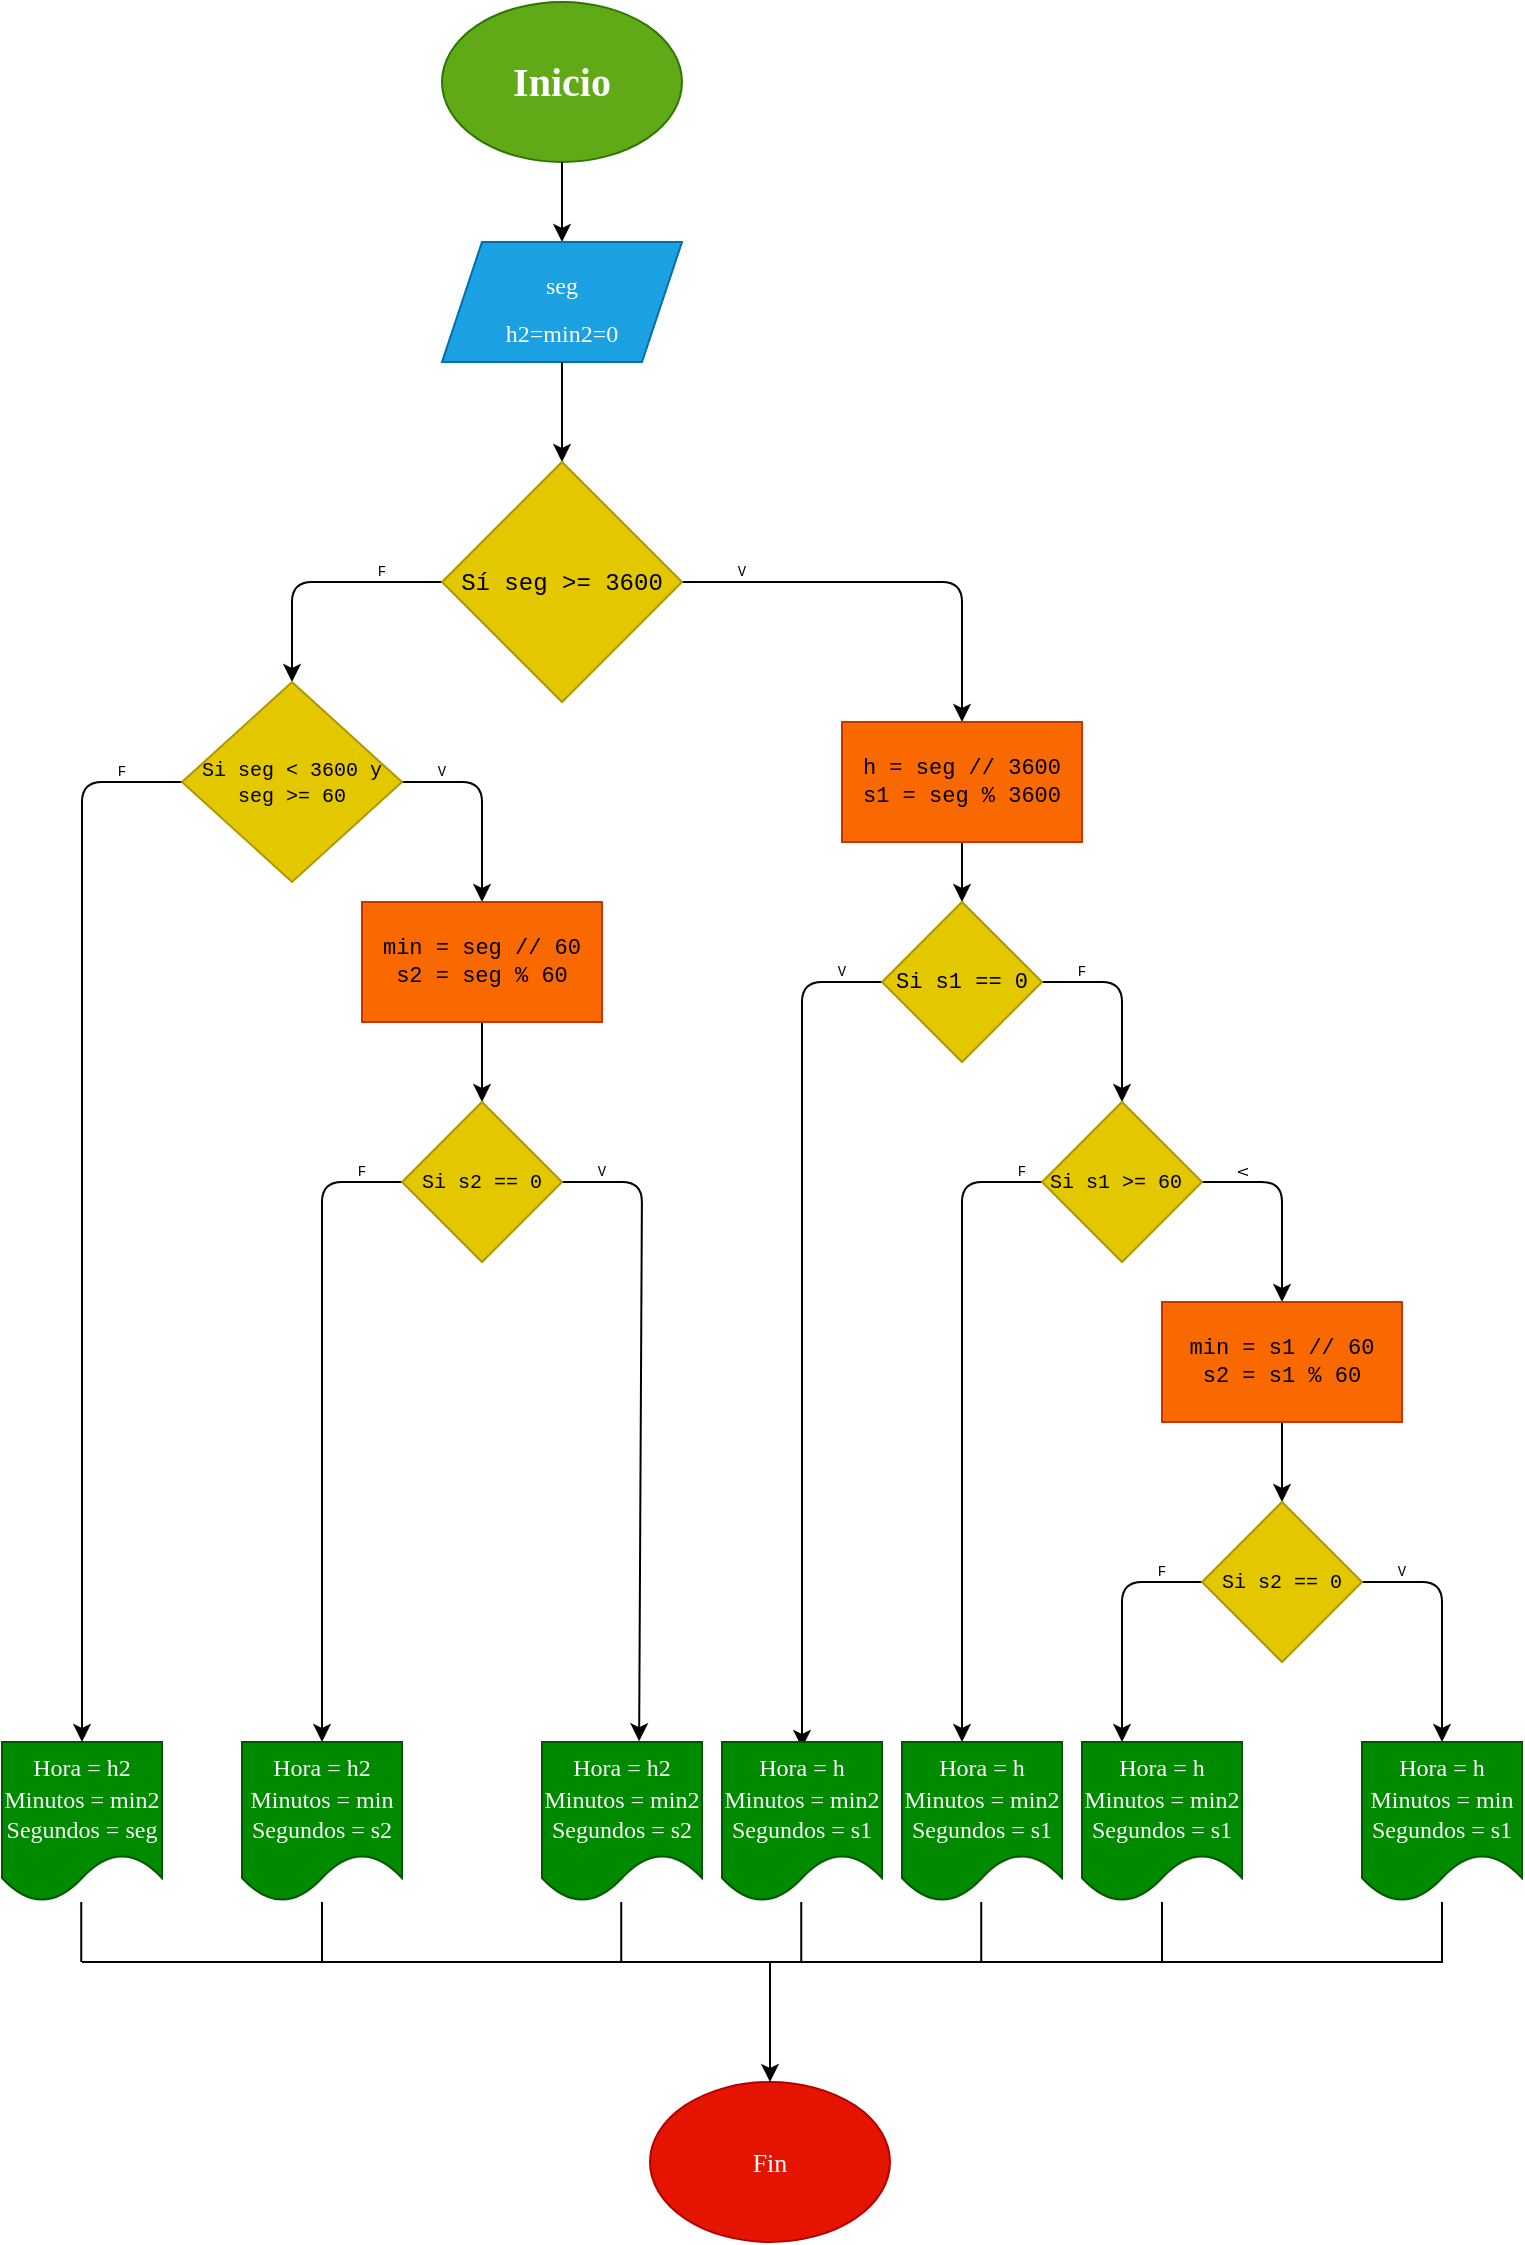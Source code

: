 <mxfile>
    <diagram id="dEsxjaJI9zJDPGA-cxC-" name="Página-1">
        <mxGraphModel dx="780" dy="567" grid="1" gridSize="10" guides="1" tooltips="1" connect="1" arrows="1" fold="1" page="1" pageScale="1" pageWidth="827" pageHeight="1169" math="0" shadow="0">
            <root>
                <mxCell id="0"/>
                <mxCell id="1" parent="0"/>
                <mxCell id="2" value="&lt;h2&gt;&lt;font face=&quot;Times New Roman&quot; style=&quot;font-size: 20px&quot; color=&quot;#ffffff&quot;&gt;Inicio&lt;/font&gt;&lt;/h2&gt;" style="ellipse;whiteSpace=wrap;html=1;fillColor=#60a917;fontColor=#ffffff;strokeColor=#2D7600;" parent="1" vertex="1">
                    <mxGeometry x="250" y="10" width="120" height="80" as="geometry"/>
                </mxCell>
                <mxCell id="3" value="" style="endArrow=classic;html=1;fontFamily=Times New Roman;fontSize=20;fontColor=#FFFFFF;exitX=0.5;exitY=1;exitDx=0;exitDy=0;" parent="1" edge="1">
                    <mxGeometry width="50" height="50" relative="1" as="geometry">
                        <mxPoint x="310" y="90.0" as="sourcePoint"/>
                        <mxPoint x="310" y="130" as="targetPoint"/>
                    </mxGeometry>
                </mxCell>
                <mxCell id="4" value="&lt;font style=&quot;font-size: 12px&quot;&gt;seg&lt;br&gt;h2=min2=0&lt;br&gt;&lt;/font&gt;" style="shape=parallelogram;perimeter=parallelogramPerimeter;whiteSpace=wrap;html=1;fixedSize=1;fontFamily=Times New Roman;fontSize=20;fontColor=#ffffff;fillColor=#1ba1e2;strokeColor=#006EAF;" parent="1" vertex="1">
                    <mxGeometry x="250" y="130" width="120" height="60" as="geometry"/>
                </mxCell>
                <mxCell id="5" value="" style="endArrow=classic;html=1;fontFamily=Times New Roman;fontSize=20;fontColor=#FFFFFF;exitX=0.5;exitY=1;exitDx=0;exitDy=0;" parent="1" source="4" edge="1">
                    <mxGeometry width="50" height="50" relative="1" as="geometry">
                        <mxPoint x="290" y="260" as="sourcePoint"/>
                        <mxPoint x="310" y="240" as="targetPoint"/>
                    </mxGeometry>
                </mxCell>
                <mxCell id="9" value="&lt;font style=&quot;font-size: 12px&quot;&gt;Hora = h2&lt;br&gt;Minutos = min2&lt;br&gt;Segundos = seg&lt;/font&gt;" style="shape=document;whiteSpace=wrap;html=1;boundedLbl=1;fontFamily=Times New Roman;fontSize=13;fontColor=#ffffff;fillColor=#008a00;strokeColor=#005700;" parent="1" vertex="1">
                    <mxGeometry x="30" y="880" width="80" height="80" as="geometry"/>
                </mxCell>
                <mxCell id="11" value="Fin" style="ellipse;whiteSpace=wrap;html=1;fontFamily=Times New Roman;fontSize=13;fontColor=#ffffff;fillColor=#e51400;strokeColor=#B20000;" parent="1" vertex="1">
                    <mxGeometry x="354" y="1050" width="120" height="80" as="geometry"/>
                </mxCell>
                <mxCell id="13" style="edgeStyle=none;html=1;exitX=1;exitY=0.5;exitDx=0;exitDy=0;" parent="1" source="12" edge="1">
                    <mxGeometry relative="1" as="geometry">
                        <mxPoint x="510" y="370" as="targetPoint"/>
                        <Array as="points">
                            <mxPoint x="430" y="300"/>
                            <mxPoint x="510" y="300"/>
                            <mxPoint x="510" y="330"/>
                        </Array>
                    </mxGeometry>
                </mxCell>
                <mxCell id="14" style="edgeStyle=none;html=1;exitX=0;exitY=0.5;exitDx=0;exitDy=0;entryX=0.5;entryY=0;entryDx=0;entryDy=0;" parent="1" source="12" edge="1" target="15">
                    <mxGeometry relative="1" as="geometry">
                        <mxPoint x="190" y="360" as="targetPoint"/>
                        <Array as="points">
                            <mxPoint x="175" y="300"/>
                        </Array>
                    </mxGeometry>
                </mxCell>
                <mxCell id="12" value="&lt;font face=&quot;Courier New&quot;&gt;Sí seg &amp;gt;= 3600&lt;/font&gt;" style="rhombus;whiteSpace=wrap;html=1;fillColor=#e3c800;fontColor=#000000;strokeColor=#B09500;" parent="1" vertex="1">
                    <mxGeometry x="250" y="240" width="120" height="120" as="geometry"/>
                </mxCell>
                <mxCell id="16" style="edgeStyle=none;html=1;fontFamily=Courier New;fontSize=7;entryX=0.5;entryY=0;entryDx=0;entryDy=0;" parent="1" source="15" target="27" edge="1">
                    <mxGeometry relative="1" as="geometry">
                        <mxPoint x="270" y="440" as="targetPoint"/>
                        <Array as="points">
                            <mxPoint x="270" y="400"/>
                        </Array>
                    </mxGeometry>
                </mxCell>
                <mxCell id="17" style="edgeStyle=none;html=1;fontFamily=Courier New;fontSize=7;entryX=0.5;entryY=0;entryDx=0;entryDy=0;" parent="1" source="15" edge="1" target="9">
                    <mxGeometry relative="1" as="geometry">
                        <mxPoint x="110" y="880" as="targetPoint"/>
                        <Array as="points">
                            <mxPoint x="70" y="400"/>
                        </Array>
                    </mxGeometry>
                </mxCell>
                <mxCell id="15" value="&lt;font face=&quot;Courier New&quot; style=&quot;font-size: 10px;&quot;&gt;Si seg &amp;lt; 3600 y seg &amp;gt;= 60&lt;/font&gt;" style="rhombus;whiteSpace=wrap;html=1;fillColor=#e3c800;fontColor=#000000;strokeColor=#B09500;fontSize=10;" parent="1" vertex="1">
                    <mxGeometry x="120" y="350" width="110" height="100" as="geometry"/>
                </mxCell>
                <mxCell id="19" value="F" style="text;html=1;strokeColor=none;fillColor=none;align=center;verticalAlign=middle;whiteSpace=wrap;rounded=0;fontFamily=Courier New;fontSize=7;" parent="1" vertex="1">
                    <mxGeometry x="190" y="280" width="60" height="30" as="geometry"/>
                </mxCell>
                <mxCell id="20" value="V" style="text;html=1;strokeColor=none;fillColor=none;align=center;verticalAlign=middle;whiteSpace=wrap;rounded=0;fontFamily=Courier New;fontSize=7;" parent="1" vertex="1">
                    <mxGeometry x="370" y="280" width="60" height="30" as="geometry"/>
                </mxCell>
                <mxCell id="22" value="V" style="text;html=1;strokeColor=none;fillColor=none;align=center;verticalAlign=middle;whiteSpace=wrap;rounded=0;fontFamily=Courier New;fontSize=7;" parent="1" vertex="1">
                    <mxGeometry x="200" y="380" width="100" height="30" as="geometry"/>
                </mxCell>
                <mxCell id="23" value="F" style="text;html=1;strokeColor=none;fillColor=none;align=center;verticalAlign=middle;whiteSpace=wrap;rounded=0;fontFamily=Courier New;fontSize=7;" parent="1" vertex="1">
                    <mxGeometry x="60" y="380" width="60" height="30" as="geometry"/>
                </mxCell>
                <mxCell id="29" value="" style="edgeStyle=none;html=1;fontFamily=Courier New;fontSize=7;" parent="1" source="27" target="28" edge="1">
                    <mxGeometry relative="1" as="geometry"/>
                </mxCell>
                <mxCell id="27" value="min = seg // 60&lt;br style=&quot;font-size: 11px;&quot;&gt;s2 = seg % 60" style="rounded=0;whiteSpace=wrap;html=1;fontFamily=Courier New;fontSize=11;fillColor=#fa6800;fontColor=#000000;strokeColor=#C73500;" parent="1" vertex="1">
                    <mxGeometry x="210" y="460" width="120" height="60" as="geometry"/>
                </mxCell>
                <mxCell id="31" style="edgeStyle=none;html=1;exitX=0;exitY=0.5;exitDx=0;exitDy=0;fontFamily=Courier New;fontSize=7;entryX=0.5;entryY=0;entryDx=0;entryDy=0;" parent="1" source="28" edge="1" target="59">
                    <mxGeometry relative="1" as="geometry">
                        <mxPoint x="190" y="880" as="targetPoint"/>
                        <Array as="points">
                            <mxPoint x="190" y="600"/>
                        </Array>
                    </mxGeometry>
                </mxCell>
                <mxCell id="32" style="edgeStyle=none;html=1;fontFamily=Courier New;fontSize=7;entryX=0.607;entryY=-0.005;entryDx=0;entryDy=0;entryPerimeter=0;" parent="1" source="28" edge="1" target="60">
                    <mxGeometry relative="1" as="geometry">
                        <mxPoint x="350" y="880.738" as="targetPoint"/>
                        <Array as="points">
                            <mxPoint x="350" y="600"/>
                        </Array>
                    </mxGeometry>
                </mxCell>
                <mxCell id="28" value="Si s2 == 0" style="rhombus;whiteSpace=wrap;html=1;fontSize=10;fontFamily=Courier New;rounded=0;fillColor=#e3c800;fontColor=#000000;strokeColor=#B09500;" parent="1" vertex="1">
                    <mxGeometry x="230" y="560" width="80" height="80" as="geometry"/>
                </mxCell>
                <mxCell id="35" value="" style="edgeStyle=none;html=1;fontFamily=Courier New;fontSize=7;" parent="1" source="33" target="34" edge="1">
                    <mxGeometry relative="1" as="geometry"/>
                </mxCell>
                <mxCell id="33" value="&lt;span style=&quot;font-size: 11px;&quot;&gt;h = seg // 3600&lt;/span&gt;&lt;br style=&quot;font-size: 11px;&quot;&gt;&lt;span style=&quot;font-size: 11px;&quot;&gt;s1 = seg % 3600&lt;/span&gt;" style="whiteSpace=wrap;html=1;fontFamily=Courier New;fontSize=11;fillColor=#fa6800;fontColor=#000000;strokeColor=#C73500;" parent="1" vertex="1">
                    <mxGeometry x="450" y="370" width="120" height="60" as="geometry"/>
                </mxCell>
                <mxCell id="36" style="edgeStyle=none;html=1;fontFamily=Courier New;fontSize=7;" parent="1" source="34" edge="1">
                    <mxGeometry relative="1" as="geometry">
                        <mxPoint x="590" y="560" as="targetPoint"/>
                        <Array as="points">
                            <mxPoint x="590" y="500"/>
                        </Array>
                    </mxGeometry>
                </mxCell>
                <mxCell id="37" style="edgeStyle=none;html=1;fontFamily=Courier New;fontSize=7;" parent="1" source="34" edge="1">
                    <mxGeometry relative="1" as="geometry">
                        <mxPoint x="430" y="882.954" as="targetPoint"/>
                        <Array as="points">
                            <mxPoint x="430" y="500"/>
                        </Array>
                    </mxGeometry>
                </mxCell>
                <mxCell id="34" value="Si s1 == 0" style="rhombus;whiteSpace=wrap;html=1;fontSize=11;fontFamily=Courier New;fillColor=#e3c800;fontColor=#000000;strokeColor=#B09500;" parent="1" vertex="1">
                    <mxGeometry x="470" y="460" width="80" height="80" as="geometry"/>
                </mxCell>
                <mxCell id="49" style="edgeStyle=none;html=1;fontFamily=Courier New;fontSize=7;entryX=0.5;entryY=0;entryDx=0;entryDy=0;" parent="1" source="51" target="55" edge="1">
                    <mxGeometry relative="1" as="geometry">
                        <mxPoint x="670" y="640" as="targetPoint"/>
                        <Array as="points">
                            <mxPoint x="670" y="600"/>
                        </Array>
                    </mxGeometry>
                </mxCell>
                <mxCell id="50" style="edgeStyle=none;html=1;fontFamily=Courier New;fontSize=7;" parent="1" source="51" edge="1">
                    <mxGeometry relative="1" as="geometry">
                        <mxPoint x="510" y="880" as="targetPoint"/>
                        <Array as="points">
                            <mxPoint x="510" y="600"/>
                        </Array>
                    </mxGeometry>
                </mxCell>
                <mxCell id="51" value="&lt;font face=&quot;Courier New&quot; style=&quot;font-size: 10px;&quot;&gt;Si s1 &amp;gt;= 60&amp;nbsp;&lt;/font&gt;" style="rhombus;whiteSpace=wrap;html=1;fillColor=#e3c800;fontColor=#000000;strokeColor=#B09500;fontSize=10;" parent="1" vertex="1">
                    <mxGeometry x="550" y="560" width="80" height="80" as="geometry"/>
                </mxCell>
                <mxCell id="52" value="V" style="text;html=1;strokeColor=none;fillColor=none;align=center;verticalAlign=middle;whiteSpace=wrap;rounded=0;fontFamily=Courier New;fontSize=7;rotation=90;" parent="1" vertex="1">
                    <mxGeometry x="600" y="580" width="100" height="30" as="geometry"/>
                </mxCell>
                <mxCell id="53" value="F" style="text;html=1;strokeColor=none;fillColor=none;align=center;verticalAlign=middle;whiteSpace=wrap;rounded=0;fontFamily=Courier New;fontSize=7;" parent="1" vertex="1">
                    <mxGeometry x="510" y="580" width="60" height="30" as="geometry"/>
                </mxCell>
                <mxCell id="54" value="" style="edgeStyle=none;html=1;fontFamily=Courier New;fontSize=7;" parent="1" source="55" target="58" edge="1">
                    <mxGeometry relative="1" as="geometry"/>
                </mxCell>
                <mxCell id="55" value="min = s1 // 60&lt;br style=&quot;font-size: 11px;&quot;&gt;s2 = s1 % 60" style="rounded=0;whiteSpace=wrap;html=1;fontFamily=Courier New;fontSize=11;fillColor=#fa6800;fontColor=#000000;strokeColor=#C73500;" parent="1" vertex="1">
                    <mxGeometry x="610" y="660" width="120" height="60" as="geometry"/>
                </mxCell>
                <mxCell id="56" style="edgeStyle=none;html=1;exitX=0;exitY=0.5;exitDx=0;exitDy=0;fontFamily=Courier New;fontSize=7;" parent="1" source="58" edge="1">
                    <mxGeometry relative="1" as="geometry">
                        <mxPoint x="590" y="880" as="targetPoint"/>
                        <Array as="points">
                            <mxPoint x="590" y="800"/>
                        </Array>
                    </mxGeometry>
                </mxCell>
                <mxCell id="57" style="edgeStyle=none;html=1;fontFamily=Courier New;fontSize=7;" parent="1" source="58" edge="1">
                    <mxGeometry relative="1" as="geometry">
                        <mxPoint x="750" y="880" as="targetPoint"/>
                        <Array as="points">
                            <mxPoint x="750" y="800"/>
                        </Array>
                    </mxGeometry>
                </mxCell>
                <mxCell id="58" value="Si s2 == 0" style="rhombus;whiteSpace=wrap;html=1;fontSize=10;fontFamily=Courier New;rounded=0;fillColor=#e3c800;fontColor=#000000;strokeColor=#B09500;" parent="1" vertex="1">
                    <mxGeometry x="630" y="760" width="80" height="80" as="geometry"/>
                </mxCell>
                <mxCell id="59" value="&lt;font style=&quot;font-size: 12px&quot;&gt;Hora = h2&lt;br&gt;Minutos = min&lt;br&gt;Segundos = s2&lt;/font&gt;" style="shape=document;whiteSpace=wrap;html=1;boundedLbl=1;fontFamily=Times New Roman;fontSize=13;fontColor=#ffffff;fillColor=#008a00;strokeColor=#005700;" vertex="1" parent="1">
                    <mxGeometry x="150" y="880" width="80" height="80" as="geometry"/>
                </mxCell>
                <mxCell id="60" value="&lt;font style=&quot;font-size: 12px&quot;&gt;Hora = h2&lt;br&gt;Minutos = min2&lt;br&gt;Segundos = s2&lt;/font&gt;" style="shape=document;whiteSpace=wrap;html=1;boundedLbl=1;fontFamily=Times New Roman;fontSize=13;fontColor=#ffffff;fillColor=#008a00;strokeColor=#005700;" vertex="1" parent="1">
                    <mxGeometry x="300" y="880" width="80" height="80" as="geometry"/>
                </mxCell>
                <mxCell id="61" value="&lt;font style=&quot;font-size: 12px&quot;&gt;Hora = h&lt;br&gt;Minutos = min2&lt;br&gt;Segundos = s1&lt;/font&gt;" style="shape=document;whiteSpace=wrap;html=1;boundedLbl=1;fontFamily=Times New Roman;fontSize=13;fontColor=#ffffff;fillColor=#008a00;strokeColor=#005700;" vertex="1" parent="1">
                    <mxGeometry x="390" y="880" width="80" height="80" as="geometry"/>
                </mxCell>
                <mxCell id="62" value="&lt;font style=&quot;font-size: 12px&quot;&gt;Hora = h&lt;br&gt;Minutos = min2&lt;br&gt;Segundos = s1&lt;/font&gt;" style="shape=document;whiteSpace=wrap;html=1;boundedLbl=1;fontFamily=Times New Roman;fontSize=13;fontColor=#ffffff;fillColor=#008a00;strokeColor=#005700;" vertex="1" parent="1">
                    <mxGeometry x="480" y="880" width="80" height="80" as="geometry"/>
                </mxCell>
                <mxCell id="64" value="V" style="text;html=1;strokeColor=none;fillColor=none;align=center;verticalAlign=middle;whiteSpace=wrap;rounded=0;fontFamily=Courier New;fontSize=7;" vertex="1" parent="1">
                    <mxGeometry x="280" y="580" width="100" height="30" as="geometry"/>
                </mxCell>
                <mxCell id="65" value="F" style="text;html=1;strokeColor=none;fillColor=none;align=center;verticalAlign=middle;whiteSpace=wrap;rounded=0;fontFamily=Courier New;fontSize=7;" vertex="1" parent="1">
                    <mxGeometry x="180" y="580" width="60" height="30" as="geometry"/>
                </mxCell>
                <mxCell id="66" value="&lt;font style=&quot;font-size: 12px&quot;&gt;Hora = h&lt;br&gt;Minutos = min2&lt;br&gt;Segundos = s1&lt;/font&gt;" style="shape=document;whiteSpace=wrap;html=1;boundedLbl=1;fontFamily=Times New Roman;fontSize=13;fontColor=#ffffff;fillColor=#008a00;strokeColor=#005700;" vertex="1" parent="1">
                    <mxGeometry x="570" y="880" width="80" height="80" as="geometry"/>
                </mxCell>
                <mxCell id="67" value="&lt;font style=&quot;font-size: 12px&quot;&gt;Hora = h&lt;br&gt;Minutos = min&lt;br&gt;Segundos = s1&lt;/font&gt;" style="shape=document;whiteSpace=wrap;html=1;boundedLbl=1;fontFamily=Times New Roman;fontSize=13;fontColor=#ffffff;fillColor=#008a00;strokeColor=#005700;" vertex="1" parent="1">
                    <mxGeometry x="710" y="880" width="80" height="80" as="geometry"/>
                </mxCell>
                <mxCell id="68" value="V" style="text;html=1;strokeColor=none;fillColor=none;align=center;verticalAlign=middle;whiteSpace=wrap;rounded=0;fontFamily=Courier New;fontSize=7;" vertex="1" parent="1">
                    <mxGeometry x="400" y="480" width="100" height="30" as="geometry"/>
                </mxCell>
                <mxCell id="69" value="F" style="text;html=1;strokeColor=none;fillColor=none;align=center;verticalAlign=middle;whiteSpace=wrap;rounded=0;fontFamily=Courier New;fontSize=7;" vertex="1" parent="1">
                    <mxGeometry x="540" y="480" width="60" height="30" as="geometry"/>
                </mxCell>
                <mxCell id="70" value="V" style="text;html=1;strokeColor=none;fillColor=none;align=center;verticalAlign=middle;whiteSpace=wrap;rounded=0;fontFamily=Courier New;fontSize=7;" vertex="1" parent="1">
                    <mxGeometry x="680" y="780" width="100" height="30" as="geometry"/>
                </mxCell>
                <mxCell id="71" value="F" style="text;html=1;strokeColor=none;fillColor=none;align=center;verticalAlign=middle;whiteSpace=wrap;rounded=0;fontFamily=Courier New;fontSize=7;" vertex="1" parent="1">
                    <mxGeometry x="580" y="780" width="60" height="30" as="geometry"/>
                </mxCell>
                <mxCell id="72" value="" style="endArrow=none;html=1;fontFamily=Times New Roman;fontSize=12;" edge="1" parent="1">
                    <mxGeometry width="50" height="50" relative="1" as="geometry">
                        <mxPoint x="70" y="990" as="sourcePoint"/>
                        <mxPoint x="750.568" y="990" as="targetPoint"/>
                    </mxGeometry>
                </mxCell>
                <mxCell id="73" value="" style="endArrow=none;html=1;fontFamily=Times New Roman;fontSize=12;" edge="1" parent="1" target="67">
                    <mxGeometry width="50" height="50" relative="1" as="geometry">
                        <mxPoint x="750" y="990" as="sourcePoint"/>
                        <mxPoint x="720" y="970" as="targetPoint"/>
                    </mxGeometry>
                </mxCell>
                <mxCell id="74" value="" style="endArrow=none;html=1;fontFamily=Times New Roman;fontSize=12;" edge="1" parent="1" target="66">
                    <mxGeometry width="50" height="50" relative="1" as="geometry">
                        <mxPoint x="610" y="990" as="sourcePoint"/>
                        <mxPoint x="580" y="970" as="targetPoint"/>
                    </mxGeometry>
                </mxCell>
                <mxCell id="75" value="" style="endArrow=none;html=1;fontFamily=Times New Roman;fontSize=12;" edge="1" parent="1">
                    <mxGeometry width="50" height="50" relative="1" as="geometry">
                        <mxPoint x="69.62" y="990" as="sourcePoint"/>
                        <mxPoint x="69.62" y="960" as="targetPoint"/>
                    </mxGeometry>
                </mxCell>
                <mxCell id="76" value="" style="endArrow=none;html=1;fontFamily=Times New Roman;fontSize=12;" edge="1" parent="1">
                    <mxGeometry width="50" height="50" relative="1" as="geometry">
                        <mxPoint x="519.62" y="990" as="sourcePoint"/>
                        <mxPoint x="519.62" y="960" as="targetPoint"/>
                    </mxGeometry>
                </mxCell>
                <mxCell id="77" value="" style="endArrow=none;html=1;fontFamily=Times New Roman;fontSize=12;" edge="1" parent="1">
                    <mxGeometry width="50" height="50" relative="1" as="geometry">
                        <mxPoint x="429.62" y="990" as="sourcePoint"/>
                        <mxPoint x="429.62" y="960" as="targetPoint"/>
                    </mxGeometry>
                </mxCell>
                <mxCell id="78" value="" style="endArrow=none;html=1;fontFamily=Times New Roman;fontSize=12;" edge="1" parent="1">
                    <mxGeometry width="50" height="50" relative="1" as="geometry">
                        <mxPoint x="339.62" y="990" as="sourcePoint"/>
                        <mxPoint x="339.62" y="960" as="targetPoint"/>
                    </mxGeometry>
                </mxCell>
                <mxCell id="80" value="" style="endArrow=none;html=1;fontFamily=Times New Roman;fontSize=12;" edge="1" parent="1">
                    <mxGeometry width="50" height="50" relative="1" as="geometry">
                        <mxPoint x="190" y="990" as="sourcePoint"/>
                        <mxPoint x="190" y="960" as="targetPoint"/>
                    </mxGeometry>
                </mxCell>
                <mxCell id="82" value="" style="endArrow=classic;html=1;fontFamily=Times New Roman;fontSize=12;entryX=0.5;entryY=0;entryDx=0;entryDy=0;" edge="1" parent="1" target="11">
                    <mxGeometry width="50" height="50" relative="1" as="geometry">
                        <mxPoint x="414" y="990" as="sourcePoint"/>
                        <mxPoint x="464" y="940" as="targetPoint"/>
                    </mxGeometry>
                </mxCell>
            </root>
        </mxGraphModel>
    </diagram>
</mxfile>